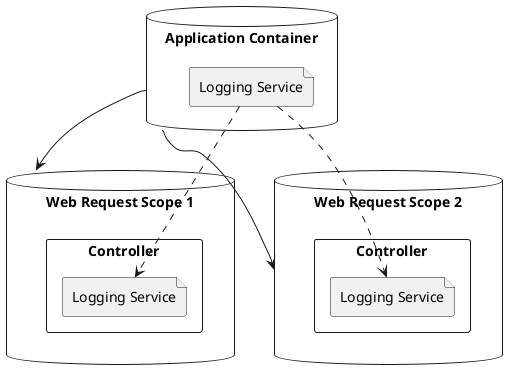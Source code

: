@startuml
database "Application Container" as root {
  file "Logging Service" as logger
}

database "Web Request Scope 1" as request1 {
  rectangle "Controller" as controller1 {
    file "Logging Service" as controllerLogger1
  }
}

database "Web Request Scope 2" as request2 {
  rectangle "Controller" as controller2 {
    file "Logging Service" as controllerLogger2
  }
}

root --> request1
root --> request2

logger ..> controllerLogger1
logger ..> controllerLogger2

@enduml
